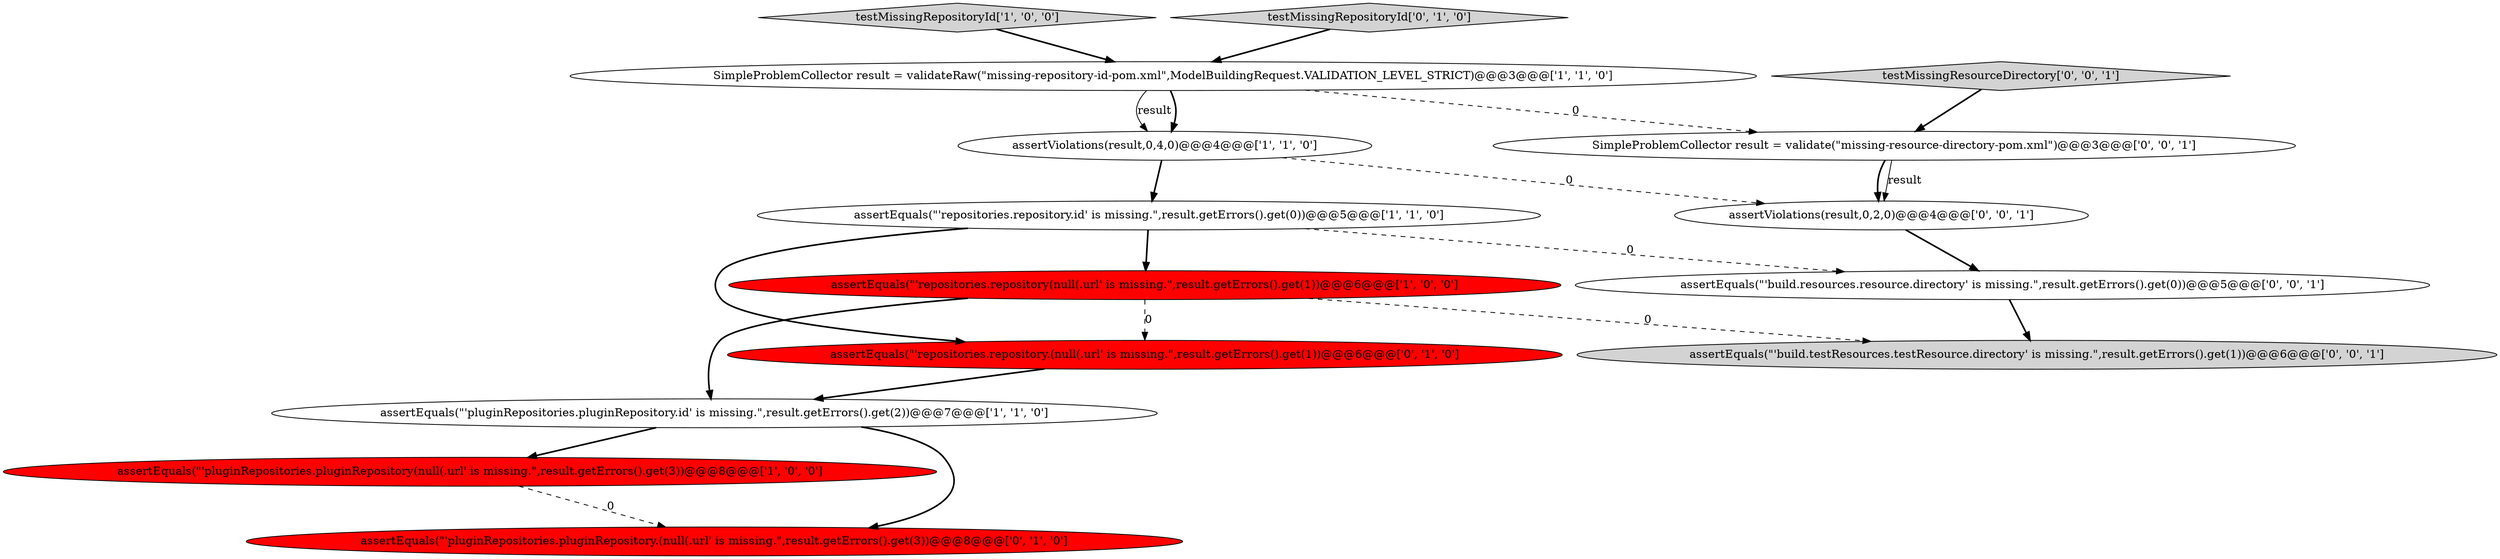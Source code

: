 digraph {
13 [style = filled, label = "assertEquals(\"'build.resources.resource.directory' is missing.\",result.getErrors().get(0))@@@5@@@['0', '0', '1']", fillcolor = white, shape = ellipse image = "AAA0AAABBB3BBB"];
14 [style = filled, label = "testMissingResourceDirectory['0', '0', '1']", fillcolor = lightgray, shape = diamond image = "AAA0AAABBB3BBB"];
1 [style = filled, label = "assertEquals(\"'pluginRepositories.pluginRepository(null(.url' is missing.\",result.getErrors().get(3))@@@8@@@['1', '0', '0']", fillcolor = red, shape = ellipse image = "AAA1AAABBB1BBB"];
2 [style = filled, label = "testMissingRepositoryId['1', '0', '0']", fillcolor = lightgray, shape = diamond image = "AAA0AAABBB1BBB"];
8 [style = filled, label = "testMissingRepositoryId['0', '1', '0']", fillcolor = lightgray, shape = diamond image = "AAA0AAABBB2BBB"];
9 [style = filled, label = "assertEquals(\"'pluginRepositories.pluginRepository.(null(.url' is missing.\",result.getErrors().get(3))@@@8@@@['0', '1', '0']", fillcolor = red, shape = ellipse image = "AAA1AAABBB2BBB"];
7 [style = filled, label = "assertEquals(\"'repositories.repository.(null(.url' is missing.\",result.getErrors().get(1))@@@6@@@['0', '1', '0']", fillcolor = red, shape = ellipse image = "AAA1AAABBB2BBB"];
12 [style = filled, label = "assertViolations(result,0,2,0)@@@4@@@['0', '0', '1']", fillcolor = white, shape = ellipse image = "AAA0AAABBB3BBB"];
0 [style = filled, label = "assertEquals(\"'repositories.repository(null(.url' is missing.\",result.getErrors().get(1))@@@6@@@['1', '0', '0']", fillcolor = red, shape = ellipse image = "AAA1AAABBB1BBB"];
11 [style = filled, label = "SimpleProblemCollector result = validate(\"missing-resource-directory-pom.xml\")@@@3@@@['0', '0', '1']", fillcolor = white, shape = ellipse image = "AAA0AAABBB3BBB"];
10 [style = filled, label = "assertEquals(\"'build.testResources.testResource.directory' is missing.\",result.getErrors().get(1))@@@6@@@['0', '0', '1']", fillcolor = lightgray, shape = ellipse image = "AAA0AAABBB3BBB"];
5 [style = filled, label = "SimpleProblemCollector result = validateRaw(\"missing-repository-id-pom.xml\",ModelBuildingRequest.VALIDATION_LEVEL_STRICT)@@@3@@@['1', '1', '0']", fillcolor = white, shape = ellipse image = "AAA0AAABBB1BBB"];
4 [style = filled, label = "assertEquals(\"'repositories.repository.id' is missing.\",result.getErrors().get(0))@@@5@@@['1', '1', '0']", fillcolor = white, shape = ellipse image = "AAA0AAABBB1BBB"];
6 [style = filled, label = "assertEquals(\"'pluginRepositories.pluginRepository.id' is missing.\",result.getErrors().get(2))@@@7@@@['1', '1', '0']", fillcolor = white, shape = ellipse image = "AAA0AAABBB1BBB"];
3 [style = filled, label = "assertViolations(result,0,4,0)@@@4@@@['1', '1', '0']", fillcolor = white, shape = ellipse image = "AAA0AAABBB1BBB"];
5->3 [style = bold, label=""];
13->10 [style = bold, label=""];
0->6 [style = bold, label=""];
1->9 [style = dashed, label="0"];
11->12 [style = bold, label=""];
3->4 [style = bold, label=""];
4->7 [style = bold, label=""];
0->10 [style = dashed, label="0"];
4->0 [style = bold, label=""];
6->1 [style = bold, label=""];
5->3 [style = solid, label="result"];
12->13 [style = bold, label=""];
11->12 [style = solid, label="result"];
3->12 [style = dashed, label="0"];
8->5 [style = bold, label=""];
5->11 [style = dashed, label="0"];
7->6 [style = bold, label=""];
6->9 [style = bold, label=""];
4->13 [style = dashed, label="0"];
0->7 [style = dashed, label="0"];
14->11 [style = bold, label=""];
2->5 [style = bold, label=""];
}
